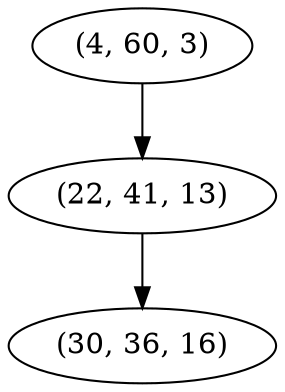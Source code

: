 digraph tree {
    "(4, 60, 3)";
    "(22, 41, 13)";
    "(30, 36, 16)";
    "(4, 60, 3)" -> "(22, 41, 13)";
    "(22, 41, 13)" -> "(30, 36, 16)";
}
